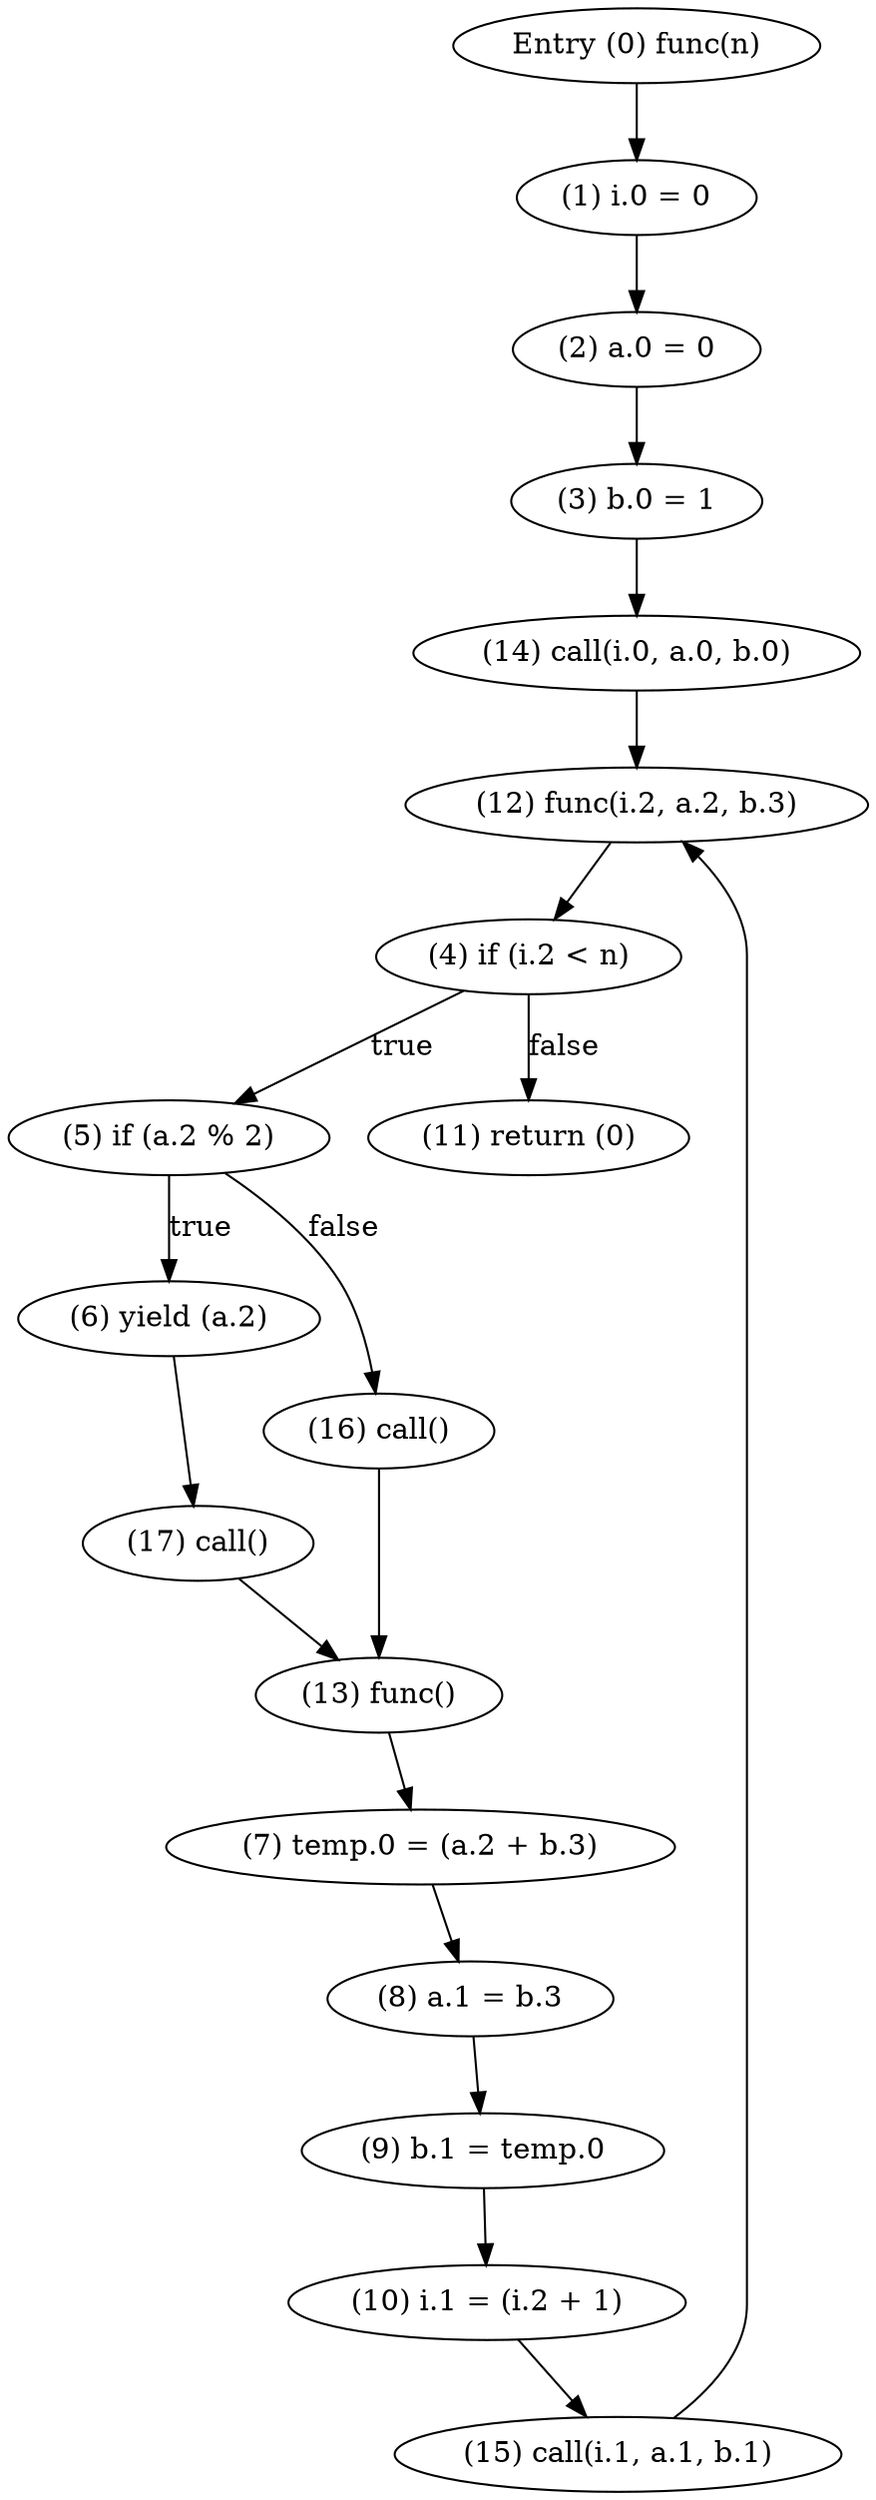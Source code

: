 digraph {
    0 [ label = "Entry (0) func(n)" ]
    1 [ label = "(1) i.0 = 0" ]
    2 [ label = "(2) a.0 = 0" ]
    3 [ label = "(3) b.0 = 1" ]
    4 [ label = "(4) if (i.2 < n)" ]
    5 [ label = "(5) if (a.2 % 2)" ]
    6 [ label = "(6) yield (a.2)" ]
    7 [ label = "(7) temp.0 = (a.2 + b.3)" ]
    8 [ label = "(8) a.1 = b.3" ]
    9 [ label = "(9) b.1 = temp.0" ]
    10 [ label = "(10) i.1 = (i.2 + 1)" ]
    11 [ label = "(11) return (0)" ]
    12 [ label = "(12) func(i.2, a.2, b.3)" ]
    13 [ label = "(13) func()" ]
    14 [ label = "(14) call(i.0, a.0, b.0)" ]
    15 [ label = "(15) call(i.1, a.1, b.1)" ]
    16 [ label = "(16) call()" ]
    17 [ label = "(17) call()" ]
    0 -> 1 [ label = "" ]
    1 -> 2 [ label = "" ]
    2 -> 3 [ label = "" ]
    3 -> 14 [ label = "" ]
    4 -> 11 [ label = "false" ]
    4 -> 5 [ label = "true" ]
    5 -> 16 [ label = "false" ]
    5 -> 6 [ label = "true" ]
    6 -> 17 [ label = "" ]
    7 -> 8 [ label = "" ]
    8 -> 9 [ label = "" ]
    9 -> 10 [ label = "" ]
    10 -> 15 [ label = "" ]
    12 -> 4 [ label = "" ]
    13 -> 7 [ label = "" ]
    14 -> 12 [ label = "" ]
    15 -> 12 [ label = "" ]
    16 -> 13 [ label = "" ]
    17 -> 13 [ label = "" ]
}
